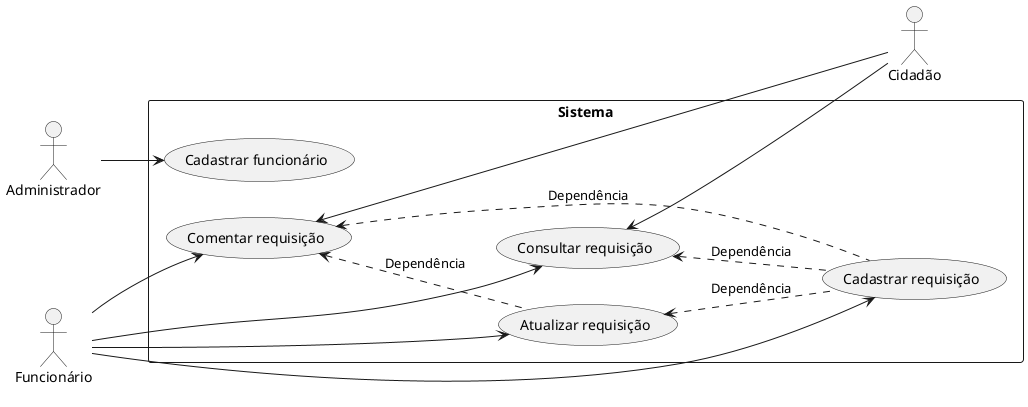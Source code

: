 @startuml
left to right direction
'top to bottom direction
'skinparam linetype ortho

actor "Administrador" as Admin
actor "Cidadão" as Cidadao
actor "Funcionário" as Funcionario

rectangle Sistema{

    usecase "Cadastrar requisição" as RF01
    usecase "Consultar requisição" as RF02
    usecase "Atualizar requisição" as RF03
    usecase "Comentar requisição" as RF04
    usecase "Cadastrar funcionário" as RF05

}

Admin --> RF05

Cidadao -up-> RF02
Cidadao --> RF04

Funcionario --> RF01
Funcionario --> RF02
Funcionario --> RF03
Funcionario --> RF04

RF02 <.. RF01 : Dependência
RF03 <.. RF01 : Dependência
RF04 <.. RF01 : Dependência
RF04 <.. RF03 : Dependência

@enduml

